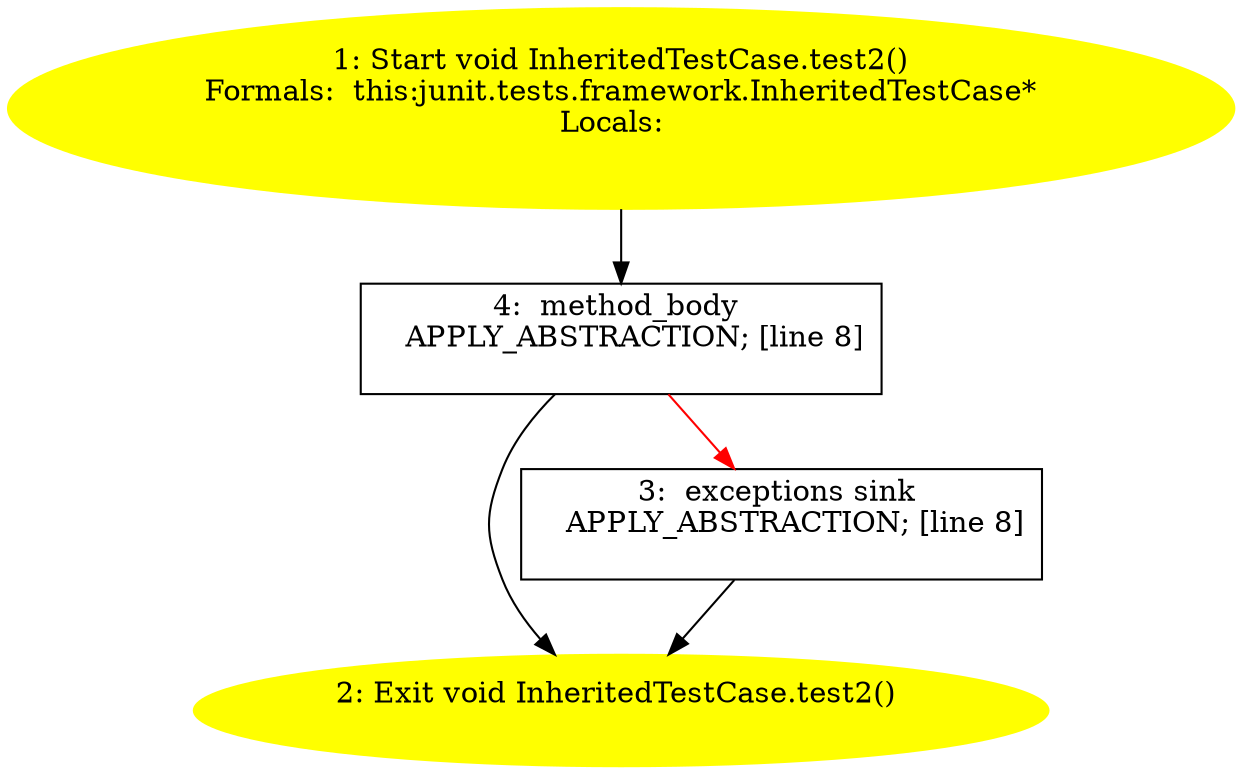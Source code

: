 /* @generated */
digraph cfg {
"junit.tests.framework.InheritedTestCase.test2():void.0c806203ac7799f005d6472c16339614_1" [label="1: Start void InheritedTestCase.test2()\nFormals:  this:junit.tests.framework.InheritedTestCase*\nLocals:  \n  " color=yellow style=filled]
	

	 "junit.tests.framework.InheritedTestCase.test2():void.0c806203ac7799f005d6472c16339614_1" -> "junit.tests.framework.InheritedTestCase.test2():void.0c806203ac7799f005d6472c16339614_4" ;
"junit.tests.framework.InheritedTestCase.test2():void.0c806203ac7799f005d6472c16339614_2" [label="2: Exit void InheritedTestCase.test2() \n  " color=yellow style=filled]
	

"junit.tests.framework.InheritedTestCase.test2():void.0c806203ac7799f005d6472c16339614_3" [label="3:  exceptions sink \n   APPLY_ABSTRACTION; [line 8]\n " shape="box"]
	

	 "junit.tests.framework.InheritedTestCase.test2():void.0c806203ac7799f005d6472c16339614_3" -> "junit.tests.framework.InheritedTestCase.test2():void.0c806203ac7799f005d6472c16339614_2" ;
"junit.tests.framework.InheritedTestCase.test2():void.0c806203ac7799f005d6472c16339614_4" [label="4:  method_body \n   APPLY_ABSTRACTION; [line 8]\n " shape="box"]
	

	 "junit.tests.framework.InheritedTestCase.test2():void.0c806203ac7799f005d6472c16339614_4" -> "junit.tests.framework.InheritedTestCase.test2():void.0c806203ac7799f005d6472c16339614_2" ;
	 "junit.tests.framework.InheritedTestCase.test2():void.0c806203ac7799f005d6472c16339614_4" -> "junit.tests.framework.InheritedTestCase.test2():void.0c806203ac7799f005d6472c16339614_3" [color="red" ];
}
